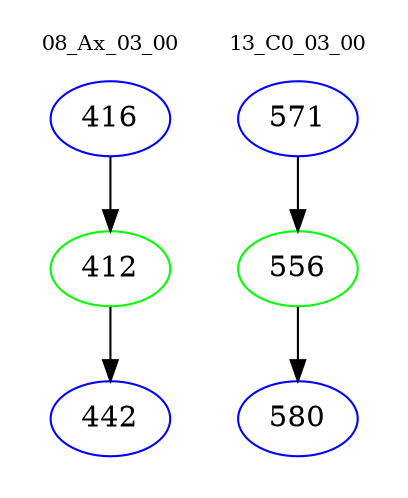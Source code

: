 digraph{
subgraph cluster_0 {
color = white
label = "08_Ax_03_00";
fontsize=10;
T0_416 [label="416", color="blue"]
T0_416 -> T0_412 [color="black"]
T0_412 [label="412", color="green"]
T0_412 -> T0_442 [color="black"]
T0_442 [label="442", color="blue"]
}
subgraph cluster_1 {
color = white
label = "13_C0_03_00";
fontsize=10;
T1_571 [label="571", color="blue"]
T1_571 -> T1_556 [color="black"]
T1_556 [label="556", color="green"]
T1_556 -> T1_580 [color="black"]
T1_580 [label="580", color="blue"]
}
}

